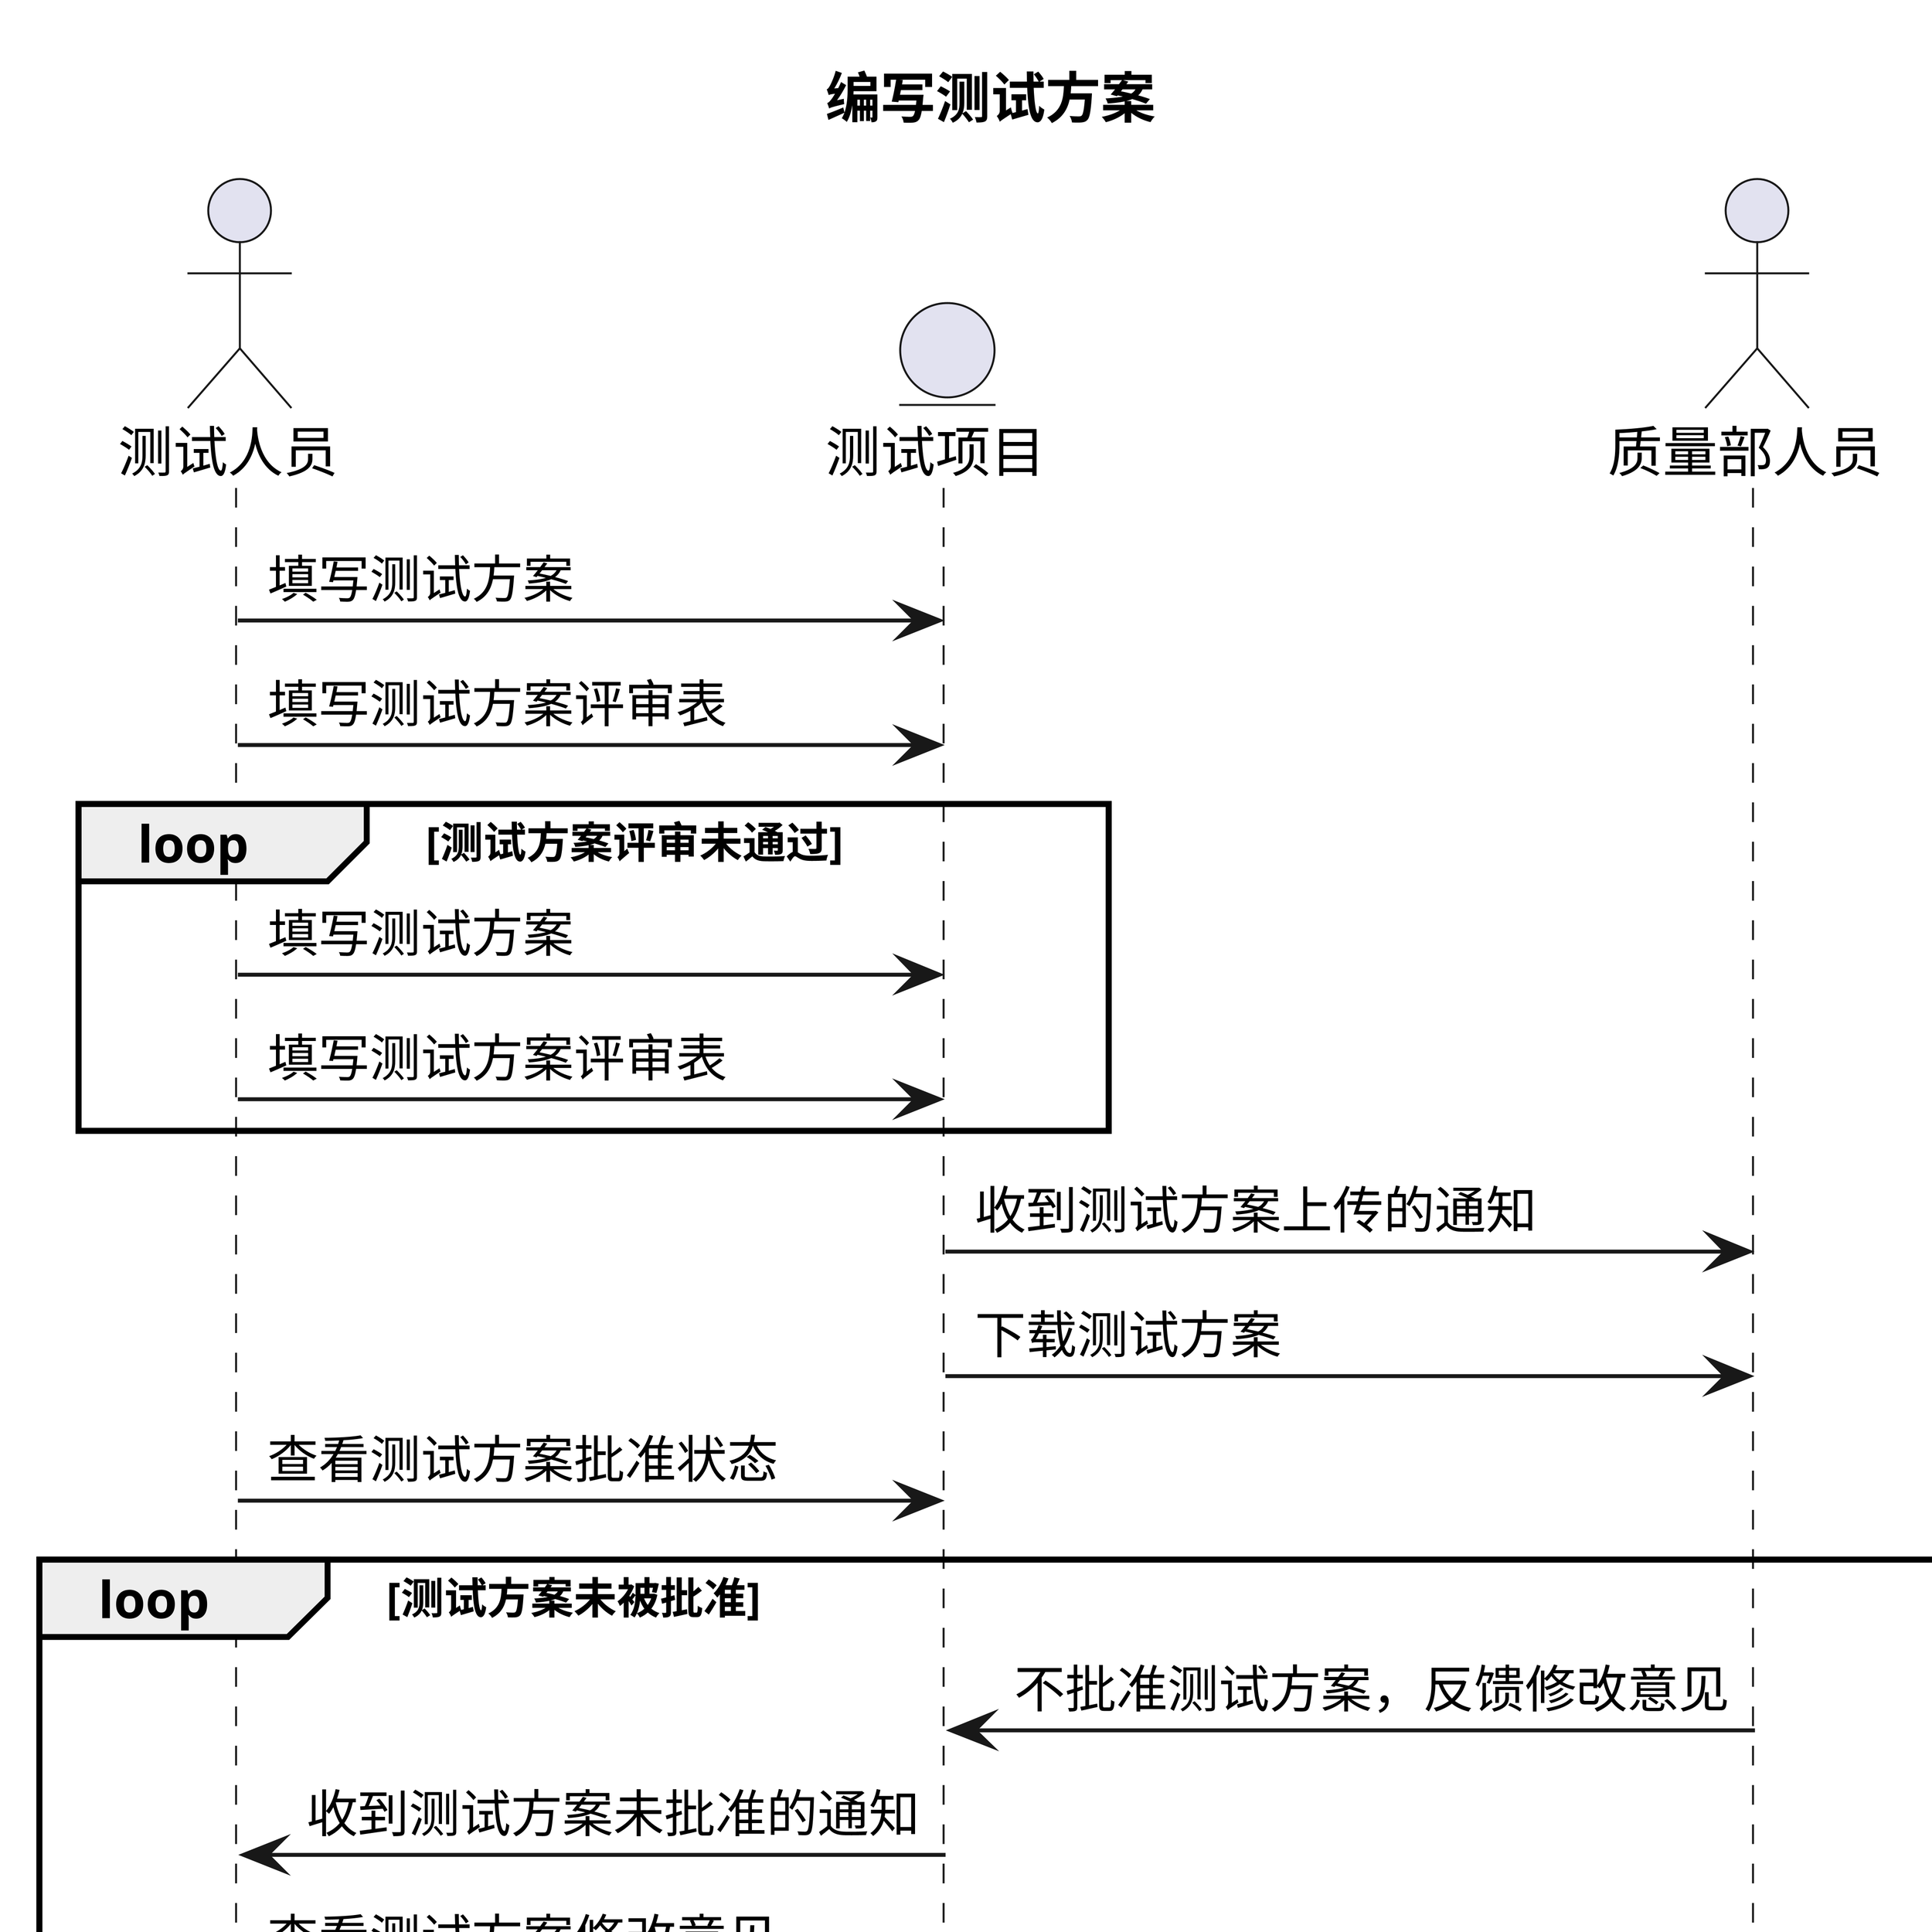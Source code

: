 @startuml 编写测试方案
title 编写测试方案
skinparam dpi 800

actor 测试人员
entity 测试项目
actor 质量部人员

测试人员 -> 测试项目 : 填写测试方案
测试人员 -> 测试项目 : 填写测试方案评审表
loop 测试方案评审未通过
    测试人员 -> 测试项目 : 填写测试方案
    测试人员 -> 测试项目 : 填写测试方案评审表
end
    测试项目 -> 质量部人员 : 收到测试方案上传的通知
    测试项目 -> 质量部人员 : 下载测试方案
    测试人员 -> 测试项目 : 查看测试方案批准状态
loop 测试方案未被批准
    质量部人员 -> 测试项目 : 不批准测试方案，反馈修改意见
    测试项目 -> 测试人员 : 收到测试方案未批准的通知
    测试人员 -> 测试项目 : 查看测试方案修改意见
    测试人员 -> 测试项目 : 填写测试方案
    测试人员 -> 测试项目 : 填写测试方案评审表
    loop 测试方案评审未通过
        测试人员 -> 测试项目 : 填写测试方案
        测试人员 -> 测试项目 : 填写测试方案评审表
    end
    测试项目 -> 质量部人员 : 收到测试方案上传的通知
    测试项目 -> 质量部人员 : 下载测试方案
    测试人员 -> 测试项目 : 查看测试方案批准状态
end

质量部人员 -> 测试项目 : 批准测试方案
测试项目 -> 测试人员 : 收到测试方案已批准的通知

@enduml